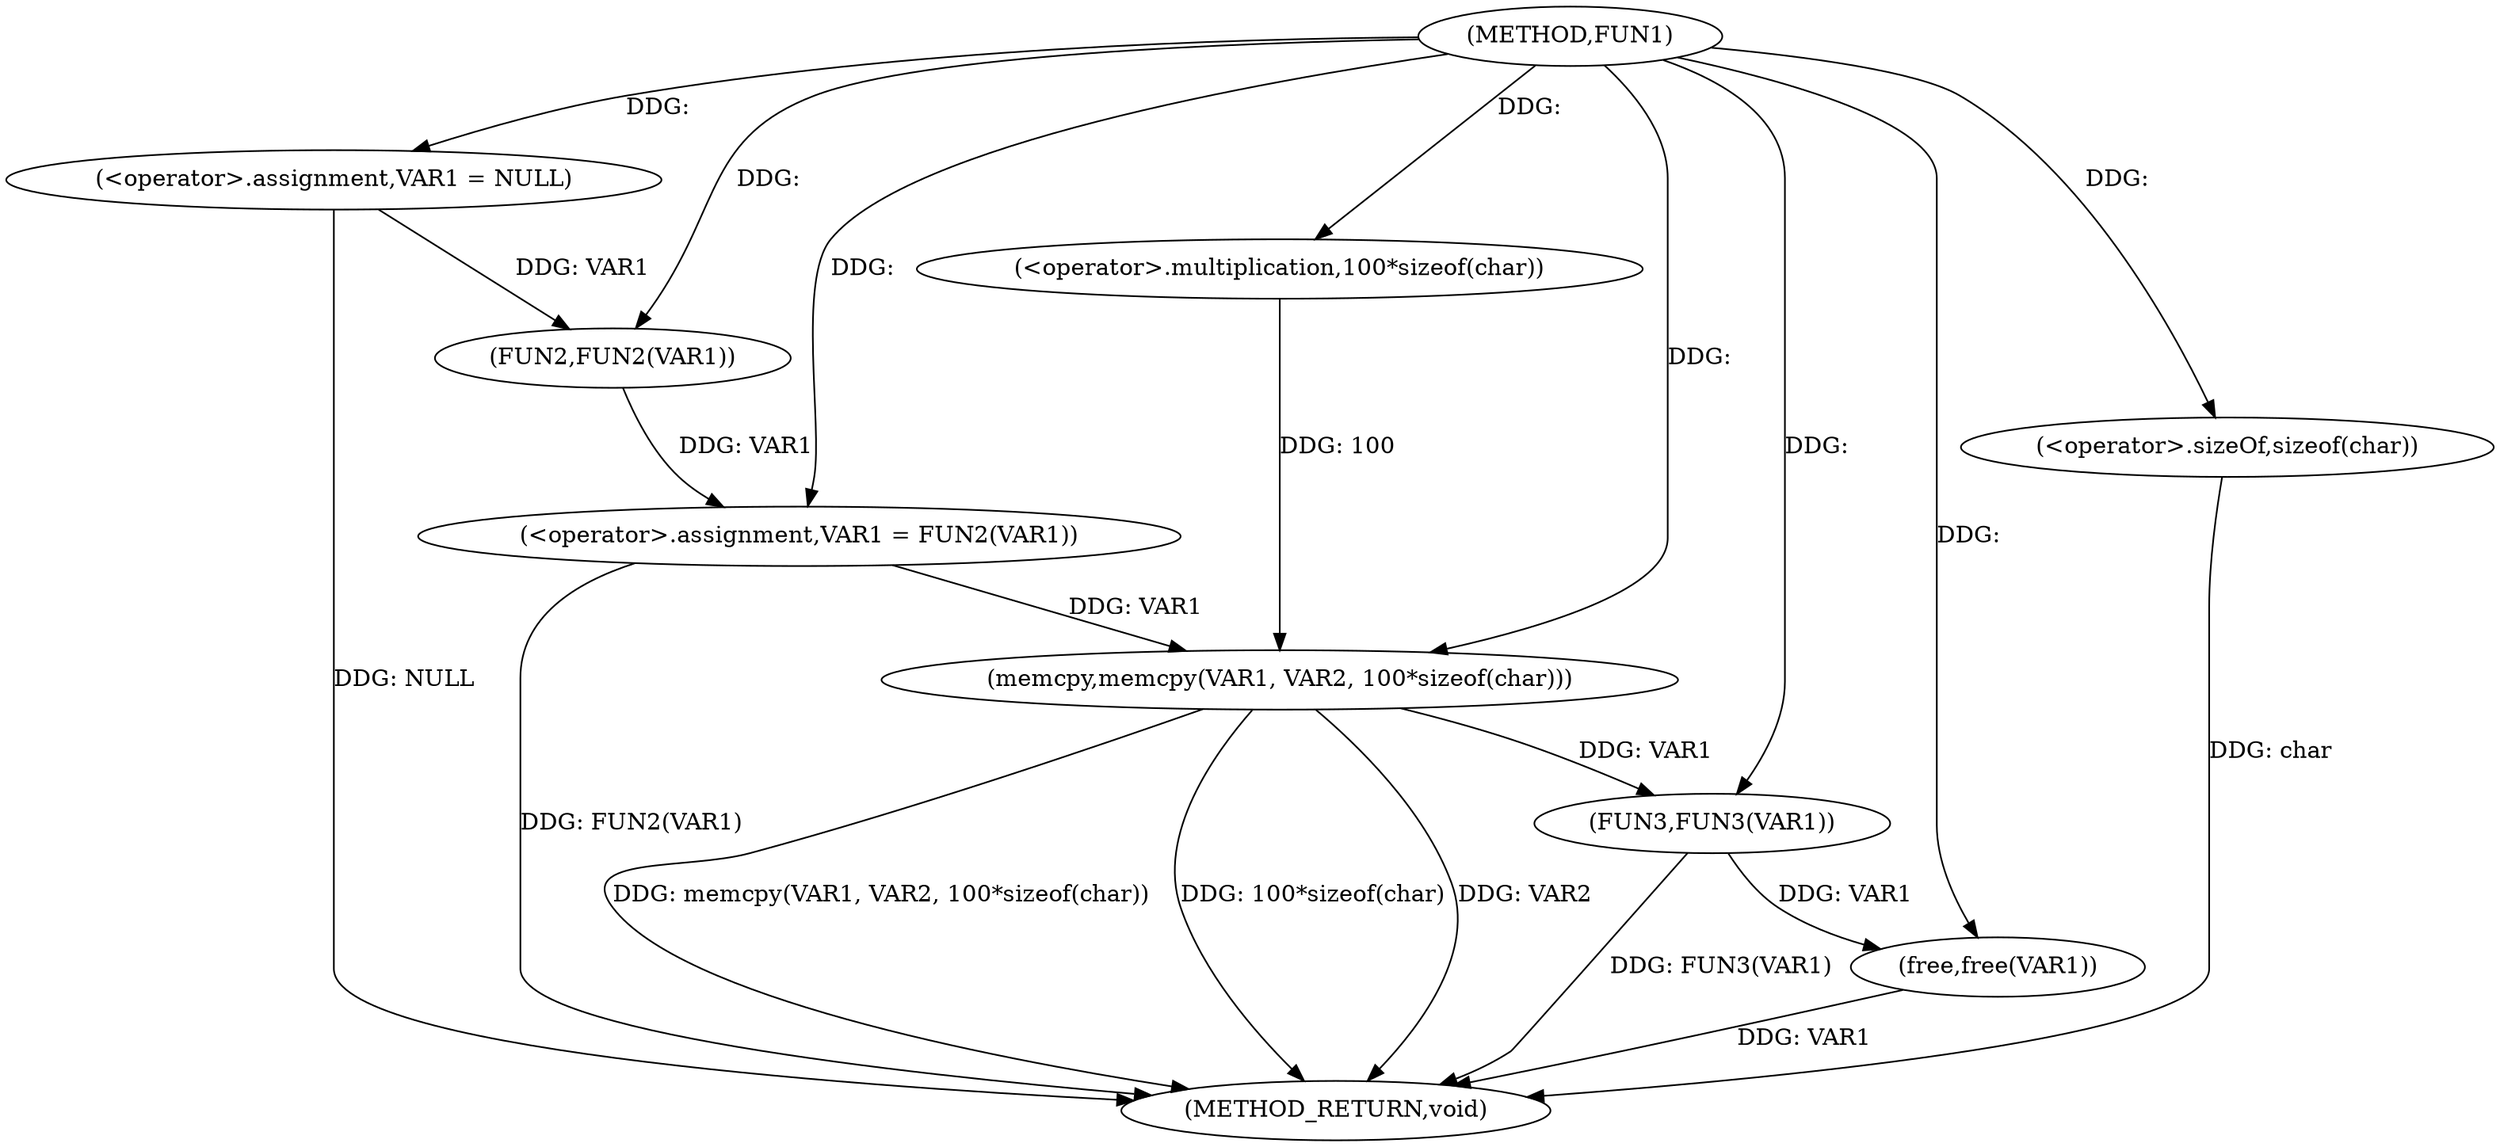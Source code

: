 digraph FUN1 {  
"1000100" [label = "(METHOD,FUN1)" ]
"1000123" [label = "(METHOD_RETURN,void)" ]
"1000103" [label = "(<operator>.assignment,VAR1 = NULL)" ]
"1000106" [label = "(<operator>.assignment,VAR1 = FUN2(VAR1))" ]
"1000108" [label = "(FUN2,FUN2(VAR1))" ]
"1000112" [label = "(memcpy,memcpy(VAR1, VAR2, 100*sizeof(char)))" ]
"1000115" [label = "(<operator>.multiplication,100*sizeof(char))" ]
"1000117" [label = "(<operator>.sizeOf,sizeof(char))" ]
"1000119" [label = "(FUN3,FUN3(VAR1))" ]
"1000121" [label = "(free,free(VAR1))" ]
  "1000106" -> "1000123"  [ label = "DDG: FUN2(VAR1)"] 
  "1000103" -> "1000123"  [ label = "DDG: NULL"] 
  "1000112" -> "1000123"  [ label = "DDG: VAR2"] 
  "1000117" -> "1000123"  [ label = "DDG: char"] 
  "1000112" -> "1000123"  [ label = "DDG: memcpy(VAR1, VAR2, 100*sizeof(char))"] 
  "1000121" -> "1000123"  [ label = "DDG: VAR1"] 
  "1000119" -> "1000123"  [ label = "DDG: FUN3(VAR1)"] 
  "1000112" -> "1000123"  [ label = "DDG: 100*sizeof(char)"] 
  "1000100" -> "1000103"  [ label = "DDG: "] 
  "1000108" -> "1000106"  [ label = "DDG: VAR1"] 
  "1000100" -> "1000106"  [ label = "DDG: "] 
  "1000103" -> "1000108"  [ label = "DDG: VAR1"] 
  "1000100" -> "1000108"  [ label = "DDG: "] 
  "1000106" -> "1000112"  [ label = "DDG: VAR1"] 
  "1000100" -> "1000112"  [ label = "DDG: "] 
  "1000115" -> "1000112"  [ label = "DDG: 100"] 
  "1000100" -> "1000115"  [ label = "DDG: "] 
  "1000100" -> "1000117"  [ label = "DDG: "] 
  "1000112" -> "1000119"  [ label = "DDG: VAR1"] 
  "1000100" -> "1000119"  [ label = "DDG: "] 
  "1000119" -> "1000121"  [ label = "DDG: VAR1"] 
  "1000100" -> "1000121"  [ label = "DDG: "] 
}
